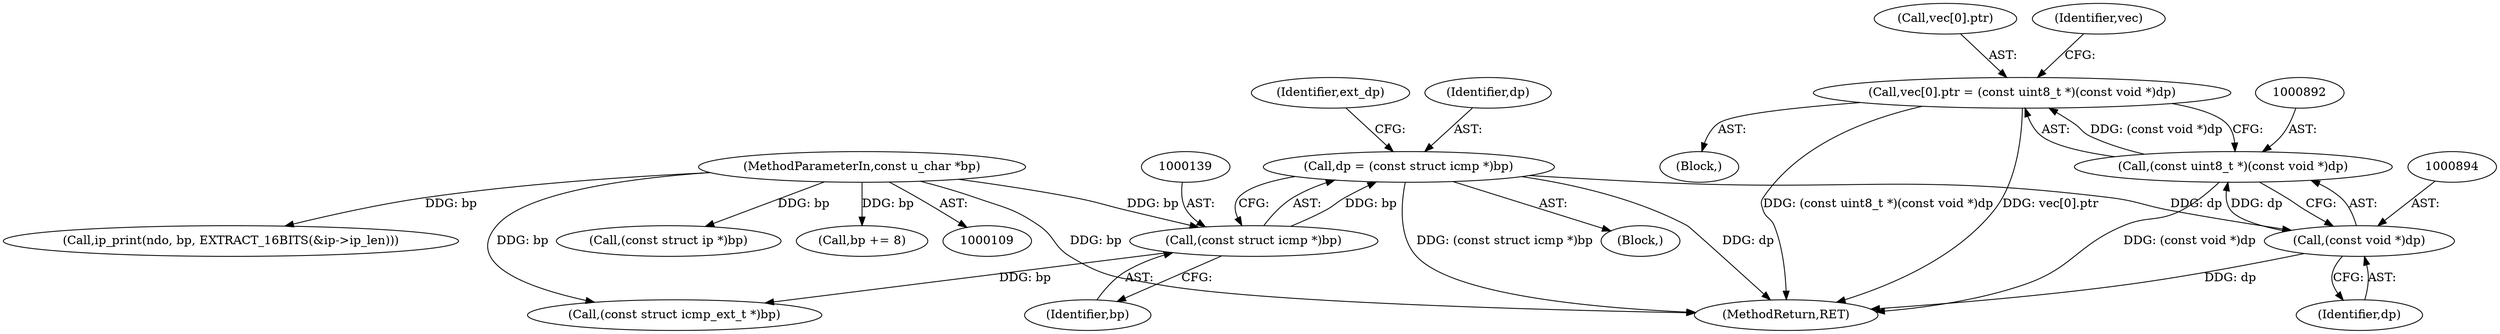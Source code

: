 digraph "0_tcpdump_2b62d1dda41590db29368ec7ba5f4faf3464765a@array" {
"1000885" [label="(Call,vec[0].ptr = (const uint8_t *)(const void *)dp)"];
"1000891" [label="(Call,(const uint8_t *)(const void *)dp)"];
"1000893" [label="(Call,(const void *)dp)"];
"1000136" [label="(Call,dp = (const struct icmp *)bp)"];
"1000138" [label="(Call,(const struct icmp *)bp)"];
"1000111" [label="(MethodParameterIn,const u_char *bp)"];
"1000142" [label="(Identifier,ext_dp)"];
"1000140" [label="(Identifier,bp)"];
"1000115" [label="(Block,)"];
"1000891" [label="(Call,(const uint8_t *)(const void *)dp)"];
"1000137" [label="(Identifier,dp)"];
"1000959" [label="(Call,ip_print(ndo, bp, EXTRACT_16BITS(&ip->ip_len)))"];
"1000895" [label="(Identifier,dp)"];
"1000884" [label="(Block,)"];
"1000136" [label="(Call,dp = (const struct icmp *)bp)"];
"1000143" [label="(Call,(const struct icmp_ext_t *)bp)"];
"1000893" [label="(Call,(const void *)dp)"];
"1000138" [label="(Call,(const struct icmp *)bp)"];
"1000111" [label="(MethodParameterIn,const u_char *bp)"];
"1000886" [label="(Call,vec[0].ptr)"];
"1000885" [label="(Call,vec[0].ptr = (const uint8_t *)(const void *)dp)"];
"1000899" [label="(Identifier,vec)"];
"1001260" [label="(MethodReturn,RET)"];
"1000951" [label="(Call,(const struct ip *)bp)"];
"1000942" [label="(Call,bp += 8)"];
"1000885" -> "1000884"  [label="AST: "];
"1000885" -> "1000891"  [label="CFG: "];
"1000886" -> "1000885"  [label="AST: "];
"1000891" -> "1000885"  [label="AST: "];
"1000899" -> "1000885"  [label="CFG: "];
"1000885" -> "1001260"  [label="DDG: (const uint8_t *)(const void *)dp"];
"1000885" -> "1001260"  [label="DDG: vec[0].ptr"];
"1000891" -> "1000885"  [label="DDG: (const void *)dp"];
"1000891" -> "1000893"  [label="CFG: "];
"1000892" -> "1000891"  [label="AST: "];
"1000893" -> "1000891"  [label="AST: "];
"1000891" -> "1001260"  [label="DDG: (const void *)dp"];
"1000893" -> "1000891"  [label="DDG: dp"];
"1000893" -> "1000895"  [label="CFG: "];
"1000894" -> "1000893"  [label="AST: "];
"1000895" -> "1000893"  [label="AST: "];
"1000893" -> "1001260"  [label="DDG: dp"];
"1000136" -> "1000893"  [label="DDG: dp"];
"1000136" -> "1000115"  [label="AST: "];
"1000136" -> "1000138"  [label="CFG: "];
"1000137" -> "1000136"  [label="AST: "];
"1000138" -> "1000136"  [label="AST: "];
"1000142" -> "1000136"  [label="CFG: "];
"1000136" -> "1001260"  [label="DDG: (const struct icmp *)bp"];
"1000136" -> "1001260"  [label="DDG: dp"];
"1000138" -> "1000136"  [label="DDG: bp"];
"1000138" -> "1000140"  [label="CFG: "];
"1000139" -> "1000138"  [label="AST: "];
"1000140" -> "1000138"  [label="AST: "];
"1000111" -> "1000138"  [label="DDG: bp"];
"1000138" -> "1000143"  [label="DDG: bp"];
"1000111" -> "1000109"  [label="AST: "];
"1000111" -> "1001260"  [label="DDG: bp"];
"1000111" -> "1000143"  [label="DDG: bp"];
"1000111" -> "1000942"  [label="DDG: bp"];
"1000111" -> "1000951"  [label="DDG: bp"];
"1000111" -> "1000959"  [label="DDG: bp"];
}
